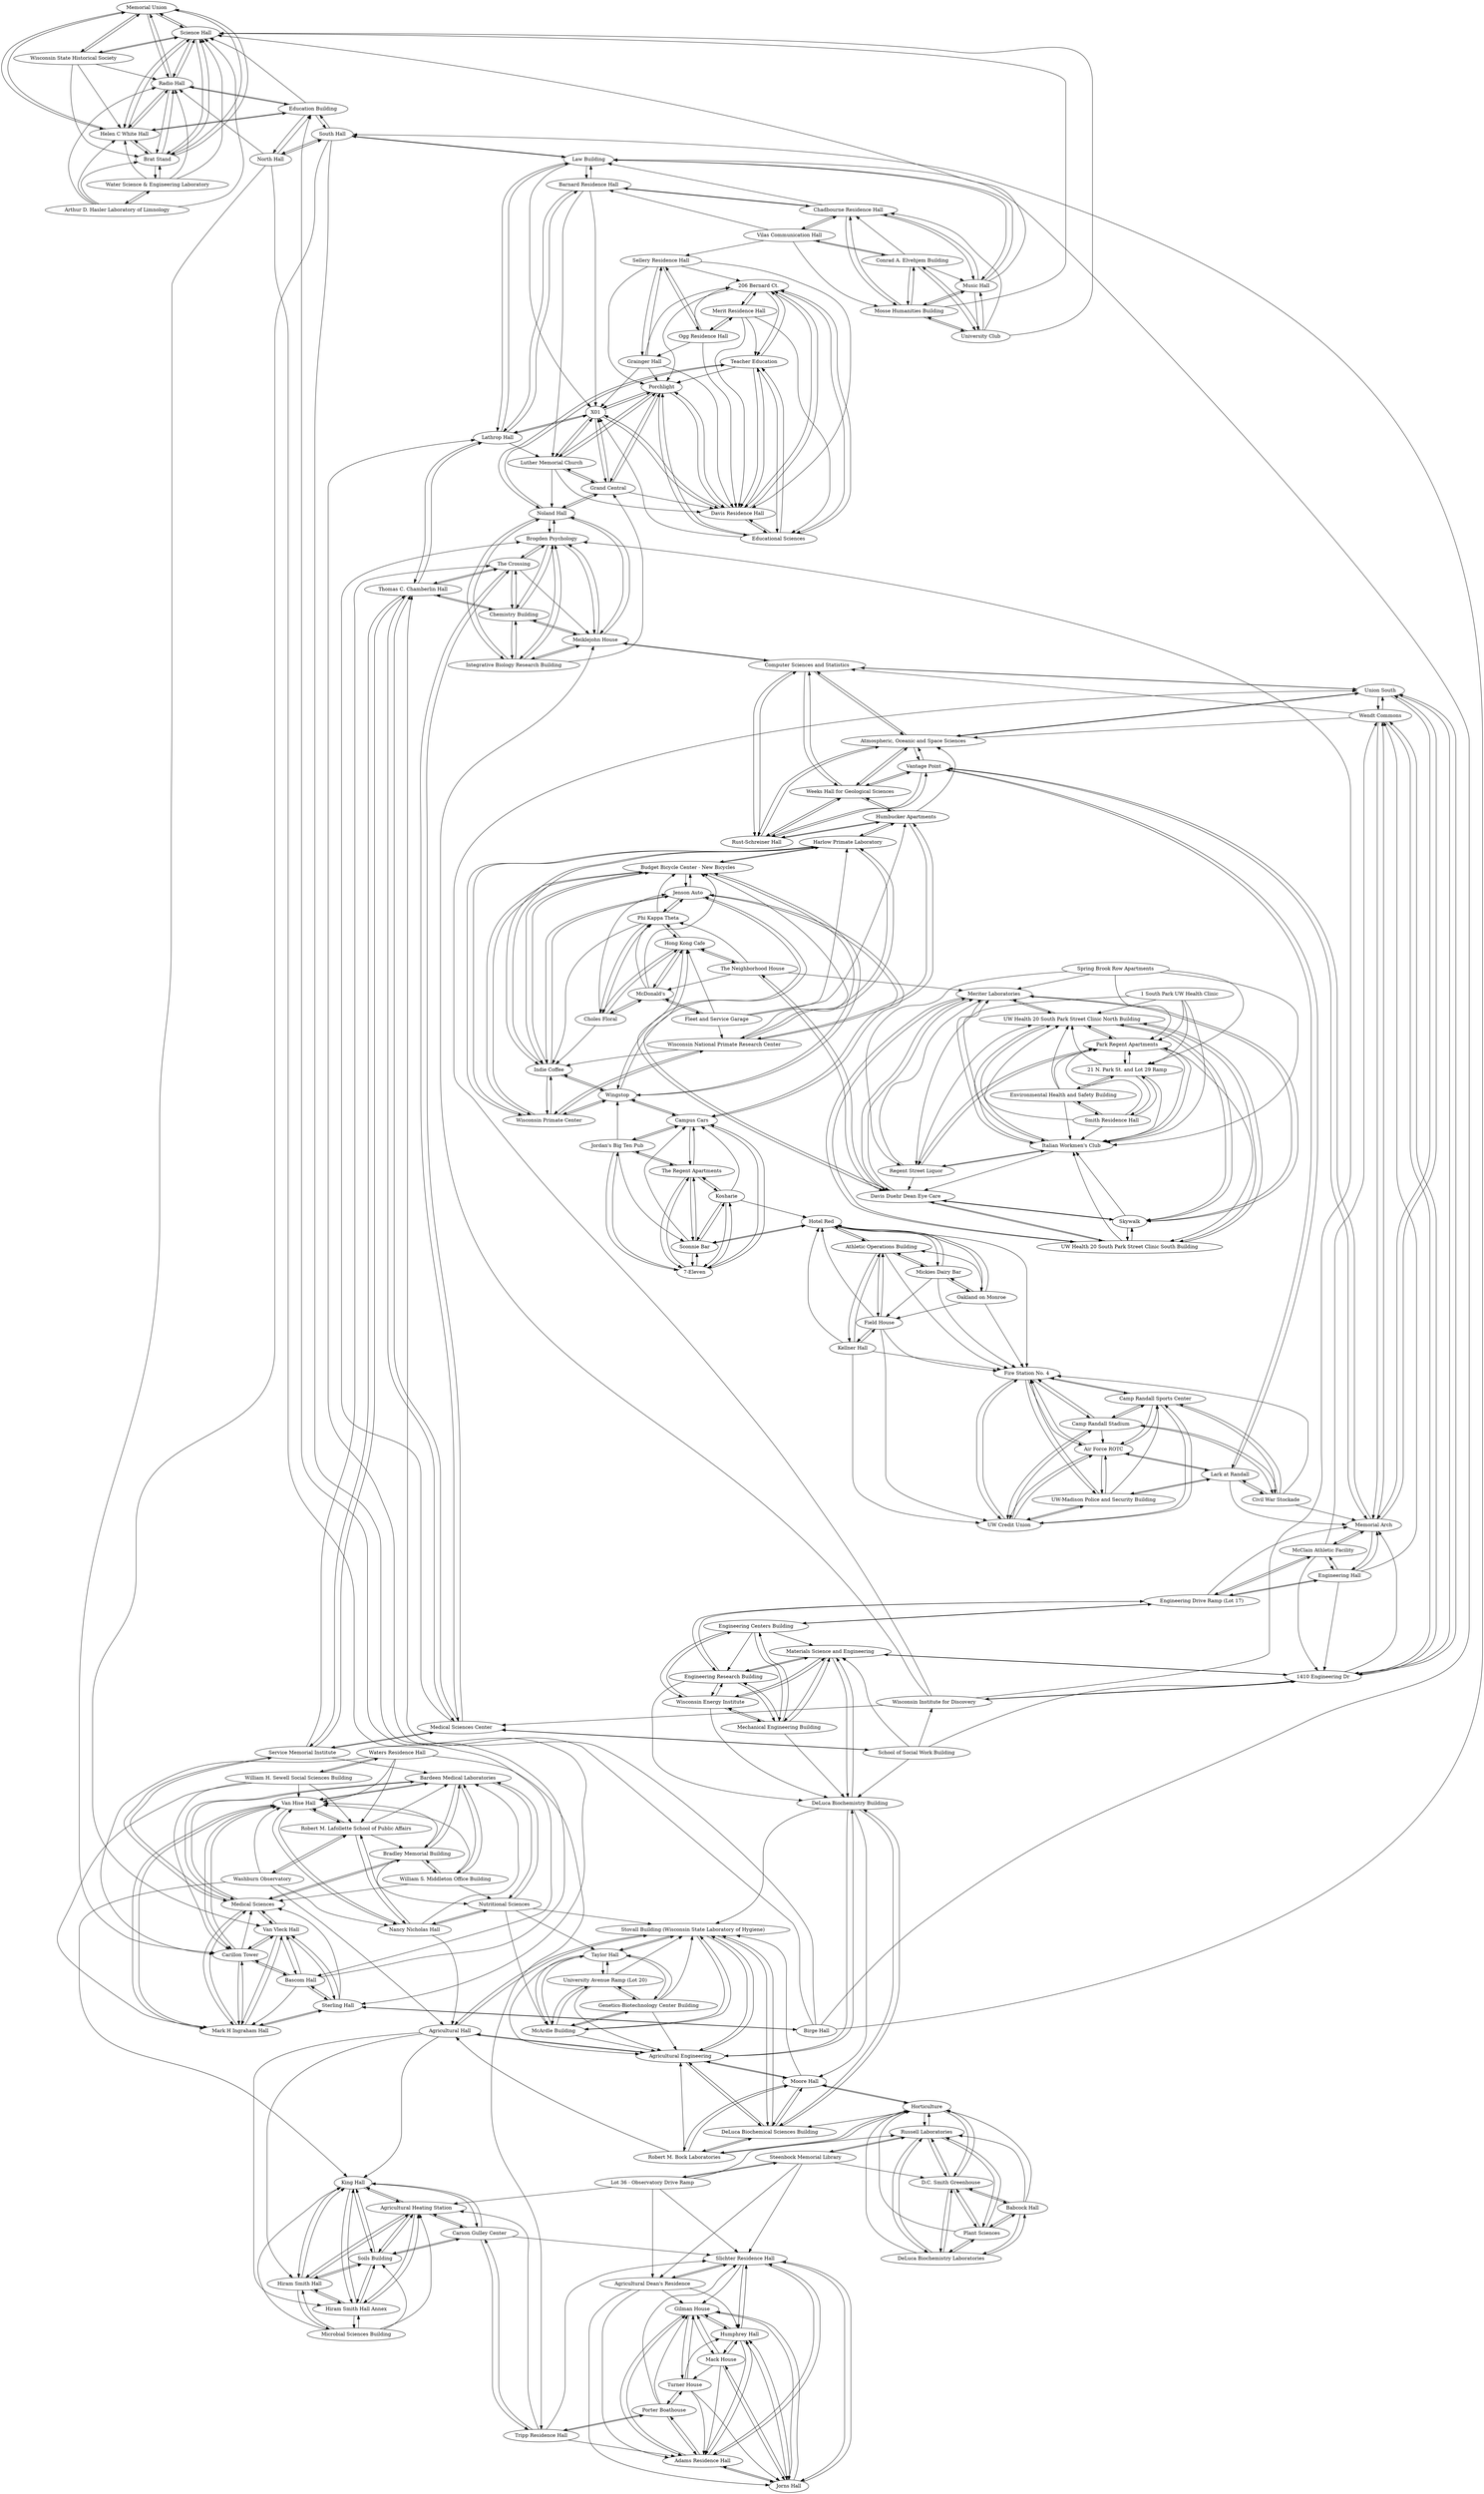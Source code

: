 digraph campus {
	"Memorial Union" -> "Science Hall" [seconds=105.8];
	"Memorial Union" -> "Brat Stand" [seconds=156.49999999999997];
	"Memorial Union" -> "Helen C White Hall" [seconds=169.70000000000002];
	"Memorial Union" -> "Radio Hall" [seconds=176.7];
	"Memorial Union" -> "Wisconsin State Historical Society" [seconds=187.3];
	"Wendt Commons" -> "Union South" [seconds=32.3];
	"Wendt Commons" -> "Memorial Arch" [seconds=112.8];
	"Wendt Commons" -> "1410 Engineering Dr" [seconds=165.80000000000004];
	"Wendt Commons" -> "Computer Sciences and Statistics" [seconds=189.1];
	"Wendt Commons" -> "Atmospheric, Oceanic and Space Sciences" [seconds=195.29999999999998];
	"Russell Laboratories" -> "D.C. Smith Greenhouse" [seconds=99.59999999999998];
	"Russell Laboratories" -> "Horticulture" [seconds=129.09999999999997];
	"Russell Laboratories" -> "Steenbock Memorial Library" [seconds=141.7];
	"Russell Laboratories" -> "DeLuca Biochemistry Laboratories" [seconds=171.29999999999995];
	"Russell Laboratories" -> "Plant Sciences" [seconds=171.29999999999995];
	"Lot 36 - Observatory Drive Ramp" -> "Steenbock Memorial Library" [seconds=113.29999999999998];
	"Lot 36 - Observatory Drive Ramp" -> "Agricultural Dean's Residence" [seconds=167.59999999999997];
	"Lot 36 - Observatory Drive Ramp" -> "Slichter Residence Hall" [seconds=184.30000000000004];
	"Lot 36 - Observatory Drive Ramp" -> "Agricultural Heating Station" [seconds=189.50000000000003];
	"Lot 36 - Observatory Drive Ramp" -> "Russell Laboratories" [seconds=204.2];
	"DeLuca Biochemistry Laboratories" -> "Plant Sciences" [seconds=0];
	"DeLuca Biochemistry Laboratories" -> "D.C. Smith Greenhouse" [seconds=71.8];
	"DeLuca Biochemistry Laboratories" -> "Babcock Hall" [seconds=106.8];
	"DeLuca Biochemistry Laboratories" -> "Horticulture" [seconds=155.09999999999997];
	"DeLuca Biochemistry Laboratories" -> "Russell Laboratories" [seconds=171.29999999999998];
	"Steenbock Memorial Library" -> "Lot 36 - Observatory Drive Ramp" [seconds=113.30000000000001];
	"Steenbock Memorial Library" -> "Russell Laboratories" [seconds=141.7];
	"Steenbock Memorial Library" -> "Agricultural Dean's Residence" [seconds=159.99999999999997];
	"Steenbock Memorial Library" -> "D.C. Smith Greenhouse" [seconds=166.50000000000003];
	"Steenbock Memorial Library" -> "Slichter Residence Hall" [seconds=176.70000000000002];
	"Science Hall" -> "Helen C White Hall" [seconds=101.80000000000001];
	"Science Hall" -> "Memorial Union" [seconds=105.8];
	"Science Hall" -> "Radio Hall" [seconds=108.80000000000001];
	"Science Hall" -> "Brat Stand" [seconds=128.8];
	"Science Hall" -> "Wisconsin State Historical Society" [seconds=145.79999999999998];
	"Radio Hall" -> "Science Hall" [seconds=108.80000000000003];
	"Radio Hall" -> "Education Building" [seconds=113.0];
	"Radio Hall" -> "Helen C White Hall" [seconds=118.0];
	"Radio Hall" -> "Brat Stand" [seconds=152.99999999999997];
	"Radio Hall" -> "Memorial Union" [seconds=176.70000000000002];
	"Van Hise Hall" -> "Robert M. Lafollette School of Public Affairs" [seconds=92.60000000000001];
	"Van Hise Hall" -> "Bardeen Medical Laboratories" [seconds=137.59999999999997];
	"Van Hise Hall" -> "Nancy Nicholas Hall" [seconds=159.99999999999997];
	"Van Hise Hall" -> "Carillon Tower" [seconds=171.9];
	"Van Hise Hall" -> "Mark H Ingraham Hall" [seconds=176.20000000000002];
	"William H. Sewell Social Sciences Building" -> "Waters Residence Hall" [seconds=169.6];
	"William H. Sewell Social Sciences Building" -> "Carillon Tower" [seconds=294.9];
	"William H. Sewell Social Sciences Building" -> "Van Hise Hall" [seconds=313.0];
	"William H. Sewell Social Sciences Building" -> "Mark H Ingraham Hall" [seconds=329.7];
	"William H. Sewell Social Sciences Building" -> "Robert M. Lafollette School of Public Affairs" [seconds=340.49999999999994];
	"Water Science & Engineering Laboratory" -> "Arthur D. Hasler Laboratory of Limnology" [seconds=78.4];
	"Water Science & Engineering Laboratory" -> "Brat Stand" [seconds=124.19999999999999];
	"Water Science & Engineering Laboratory" -> "Helen C White Hall" [seconds=197.49999999999997];
	"Water Science & Engineering Laboratory" -> "Science Hall" [seconds=208.5];
	"Water Science & Engineering Laboratory" -> "Radio Hall" [seconds=224.7];
	"Helen C White Hall" -> "Science Hall" [seconds=101.80000000000001];
	"Helen C White Hall" -> "Radio Hall" [seconds=118.0];
	"Helen C White Hall" -> "Brat Stand" [seconds=125.80000000000001];
	"Helen C White Hall" -> "Memorial Union" [seconds=169.70000000000002];
	"Helen C White Hall" -> "Education Building" [seconds=182.19999999999993];
	"Arthur D. Hasler Laboratory of Limnology" -> "Water Science & Engineering Laboratory" [seconds=78.4];
	"Arthur D. Hasler Laboratory of Limnology" -> "Brat Stand" [seconds=182.90000000000003];
	"Arthur D. Hasler Laboratory of Limnology" -> "Helen C White Hall" [seconds=275.9];
	"Arthur D. Hasler Laboratory of Limnology" -> "Science Hall" [seconds=286.9];
	"Arthur D. Hasler Laboratory of Limnology" -> "Radio Hall" [seconds=303.1];
	"Washburn Observatory" -> "Robert M. Lafollette School of Public Affairs" [seconds=115.39999999999999];
	"Washburn Observatory" -> "Agricultural Hall" [seconds=156.8];
	"Washburn Observatory" -> "Van Hise Hall" [seconds=180.60000000000002];
	"Washburn Observatory" -> "Nancy Nicholas Hall" [seconds=210.7];
	"Washburn Observatory" -> "King Hall" [seconds=211.30000000000004];
	"Waters Residence Hall" -> "William H. Sewell Social Sciences Building" [seconds=169.59999999999997];
	"Waters Residence Hall" -> "Carillon Tower" [seconds=334.6];
	"Waters Residence Hall" -> "Tripp Residence Hall" [seconds=340.9];
	"Waters Residence Hall" -> "Van Hise Hall" [seconds=352.70000000000005];
	"Waters Residence Hall" -> "Robert M. Lafollette School of Public Affairs" [seconds=363.99999999999994];
	"North Hall" -> "Education Building" [seconds=99.2];
	"North Hall" -> "Radio Hall" [seconds=190.40000000000003];
	"North Hall" -> "South Hall" [seconds=192.60000000000002];
	"North Hall" -> "Bascom Hall" [seconds=219.79999999999998];
	"North Hall" -> "Carillon Tower" [seconds=243.5];
	"Education Building" -> "North Hall" [seconds=99.19999999999999];
	"Education Building" -> "Radio Hall" [seconds=113.00000000000001];
	"Education Building" -> "Science Hall" [seconds=173.0];
	"Education Building" -> "Helen C White Hall" [seconds=182.20000000000002];
	"Education Building" -> "South Hall" [seconds=187.6];
	"Wisconsin State Historical Society" -> "Science Hall" [seconds=145.79999999999998];
	"Wisconsin State Historical Society" -> "Memorial Union" [seconds=187.3];
	"Wisconsin State Historical Society" -> "Brat Stand" [seconds=216.6];
	"Wisconsin State Historical Society" -> "Helen C White Hall" [seconds=229.80000000000004];
	"Wisconsin State Historical Society" -> "Radio Hall" [seconds=236.8];
	"Agricultural Dean's Residence" -> "Slichter Residence Hall" [seconds=86.1];
	"Agricultural Dean's Residence" -> "Humphrey Hall" [seconds=105.69999999999999];
	"Agricultural Dean's Residence" -> "Jorns Hall" [seconds=105.69999999999999];
	"Agricultural Dean's Residence" -> "Adams Residence Hall" [seconds=127.20000000000002];
	"Agricultural Dean's Residence" -> "Gilman House" [seconds=139.7];
	"Slichter Residence Hall" -> "Agricultural Dean's Residence" [seconds=86.1];
	"Slichter Residence Hall" -> "Adams Residence Hall" [seconds=89.90000000000002];
	"Slichter Residence Hall" -> "Humphrey Hall" [seconds=94.5];
	"Slichter Residence Hall" -> "Jorns Hall" [seconds=94.5];
	"Slichter Residence Hall" -> "Gilman House" [seconds=124.8];
	"Bascom Hall" -> "Carillon Tower" [seconds=103.00000000000001];
	"Bascom Hall" -> "Van Vleck Hall" [seconds=106.30000000000001];
	"Bascom Hall" -> "Sterling Hall" [seconds=204.7];
	"Bascom Hall" -> "Education Building" [seconds=214.80000000000004];
	"Bascom Hall" -> "Mark H Ingraham Hall" [seconds=217.60000000000008];
	"Mack House" -> "Gilman House" [seconds=58.3];
	"Mack House" -> "Humphrey Hall" [seconds=65.0];
	"Mack House" -> "Jorns Hall" [seconds=65.0];
	"Mack House" -> "Adams Residence Hall" [seconds=115.9];
	"Mack House" -> "Turner House" [seconds=129.4];
	"Turner House" -> "Gilman House" [seconds=71.1];
	"Turner House" -> "Adams Residence Hall" [seconds=106.8];
	"Turner House" -> "Humphrey Hall" [seconds=118.2];
	"Turner House" -> "Jorns Hall" [seconds=118.2];
	"Turner House" -> "Porter Boathouse" [seconds=120.6];
	"Gilman House" -> "Humphrey Hall" [seconds=47.099999999999994];
	"Gilman House" -> "Jorns Hall" [seconds=47.099999999999994];
	"Gilman House" -> "Mack House" [seconds=58.3];
	"Gilman House" -> "Turner House" [seconds=71.1];
	"Gilman House" -> "Adams Residence Hall" [seconds=98.0];
	"Porter Boathouse" -> "Adams Residence Hall" [seconds=47.99999999999999];
	"Porter Boathouse" -> "Turner House" [seconds=120.6];
	"Porter Boathouse" -> "Tripp Residence Hall" [seconds=129.1];
	"Porter Boathouse" -> "Gilman House" [seconds=129.7];
	"Porter Boathouse" -> "Slichter Residence Hall" [seconds=137.89999999999998];
	"Humphrey Hall" -> "Jorns Hall" [seconds=0];
	"Humphrey Hall" -> "Gilman House" [seconds=47.1];
	"Humphrey Hall" -> "Mack House" [seconds=65.0];
	"Humphrey Hall" -> "Slichter Residence Hall" [seconds=94.5];
	"Humphrey Hall" -> "Adams Residence Hall" [seconds=104.70000000000002];
	"Jorns Hall" -> "Humphrey Hall" [seconds=0];
	"Jorns Hall" -> "Gilman House" [seconds=47.1];
	"Jorns Hall" -> "Mack House" [seconds=65.0];
	"Jorns Hall" -> "Slichter Residence Hall" [seconds=94.5];
	"Jorns Hall" -> "Adams Residence Hall" [seconds=104.70000000000002];
	"Law Building" -> "South Hall" [seconds=112.80000000000001];
	"Law Building" -> "Lathrop Hall" [seconds=147.4];
	"Law Building" -> "Music Hall" [seconds=157.3];
	"Law Building" -> "X01" [seconds=174.7];
	"Law Building" -> "Barnard Residence Hall" [seconds=180.7];
	"Birge Hall" -> "Sterling Hall" [seconds=194.4];
	"Birge Hall" -> "Thomas C. Chamberlin Hall" [seconds=203.60000000000002];
	"Birge Hall" -> "Lathrop Hall" [seconds=230.3];
	"Birge Hall" -> "South Hall" [seconds=243.29999999999998];
	"Birge Hall" -> "Law Building" [seconds=245.10000000000005];
	"Van Vleck Hall" -> "Sterling Hall" [seconds=98.4];
	"Van Vleck Hall" -> "Bascom Hall" [seconds=106.3];
	"Van Vleck Hall" -> "Mark H Ingraham Hall" [seconds=115.3];
	"Van Vleck Hall" -> "Carillon Tower" [seconds=119.9];
	"Van Vleck Hall" -> "Medical Sciences" [seconds=137.5];
	"Mark H Ingraham Hall" -> "Van Vleck Hall" [seconds=115.29999999999998];
	"Mark H Ingraham Hall" -> "Medical Sciences" [seconds=130.8];
	"Mark H Ingraham Hall" -> "Sterling Hall" [seconds=133.7];
	"Mark H Ingraham Hall" -> "Carillon Tower" [seconds=154.4];
	"Mark H Ingraham Hall" -> "Van Hise Hall" [seconds=176.2];
	"Nancy Nicholas Hall" -> "Nutritional Sciences" [seconds=85.59999999999998];
	"Nancy Nicholas Hall" -> "Agricultural Hall" [seconds=127.9];
	"Nancy Nicholas Hall" -> "Bardeen Medical Laboratories" [seconds=154.89999999999998];
	"Nancy Nicholas Hall" -> "Van Hise Hall" [seconds=160.0];
	"Nancy Nicholas Hall" -> "Robert M. Lafollette School of Public Affairs" [seconds=167.4];
	"Bradley Memorial Building" -> "Bardeen Medical Laboratories" [seconds=63.10000000000001];
	"Bradley Memorial Building" -> "Nutritional Sciences" [seconds=149.6];
	"Bradley Memorial Building" -> "Medical Sciences" [seconds=153.8];
	"Bradley Memorial Building" -> "William S. Middleton Office Building" [seconds=157.60000000000002];
	"Bradley Memorial Building" -> "Van Hise Hall" [seconds=181.09999999999997];
	"Bardeen Medical Laboratories" -> "Bradley Memorial Building" [seconds=63.1];
	"Bardeen Medical Laboratories" -> "Medical Sciences" [seconds=90.70000000000002];
	"Bardeen Medical Laboratories" -> "William S. Middleton Office Building" [seconds=114.10000000000001];
	"Bardeen Medical Laboratories" -> "Nutritional Sciences" [seconds=121.7];
	"Bardeen Medical Laboratories" -> "Van Hise Hall" [seconds=137.60000000000002];
	"William S. Middleton Office Building" -> "Bardeen Medical Laboratories" [seconds=114.1];
	"William S. Middleton Office Building" -> "Bradley Memorial Building" [seconds=157.6];
	"William S. Middleton Office Building" -> "Medical Sciences" [seconds=204.8];
	"William S. Middleton Office Building" -> "Nutritional Sciences" [seconds=216.19999999999996];
	"William S. Middleton Office Building" -> "Van Hise Hall" [seconds=232.10000000000002];
	"Nutritional Sciences" -> "Nancy Nicholas Hall" [seconds=85.6];
	"Nutritional Sciences" -> "Stovall Building (Wisconsin State Laboratory of Hygiene)" [seconds=118.30000000000001];
	"Nutritional Sciences" -> "Bardeen Medical Laboratories" [seconds=121.69999999999999];
	"Nutritional Sciences" -> "Taylor Hall" [seconds=138.39999999999998];
	"Nutritional Sciences" -> "McArdle Building" [seconds=139.6];
	"Stovall Building (Wisconsin State Laboratory of Hygiene)" -> "Agricultural Engineering" [seconds=87.0];
	"Stovall Building (Wisconsin State Laboratory of Hygiene)" -> "Agricultural Hall" [seconds=90.60000000000002];
	"Stovall Building (Wisconsin State Laboratory of Hygiene)" -> "DeLuca Biochemical Sciences Building" [seconds=94.8];
	"Stovall Building (Wisconsin State Laboratory of Hygiene)" -> "Taylor Hall" [seconds=102.1];
	"Stovall Building (Wisconsin State Laboratory of Hygiene)" -> "McArdle Building" [seconds=106.00000000000001];
	"Microbial Sciences Building" -> "Hiram Smith Hall Annex" [seconds=80.80000000000001];
	"Microbial Sciences Building" -> "Hiram Smith Hall" [seconds=83.10000000000001];
	"Microbial Sciences Building" -> "Agricultural Heating Station" [seconds=119.00000000000001];
	"Microbial Sciences Building" -> "King Hall" [seconds=124.0];
	"Microbial Sciences Building" -> "Soils Building" [seconds=136.6];
	"Babcock Hall" -> "D.C. Smith Greenhouse" [seconds=85.6];
	"Babcock Hall" -> "DeLuca Biochemistry Laboratories" [seconds=106.80000000000001];
	"Babcock Hall" -> "Plant Sciences" [seconds=106.80000000000001];
	"Babcock Hall" -> "Horticulture" [seconds=182.59999999999997];
	"Babcock Hall" -> "Russell Laboratories" [seconds=185.2];
	"D.C. Smith Greenhouse" -> "DeLuca Biochemistry Laboratories" [seconds=71.8];
	"D.C. Smith Greenhouse" -> "Plant Sciences" [seconds=71.8];
	"D.C. Smith Greenhouse" -> "Babcock Hall" [seconds=85.59999999999998];
	"D.C. Smith Greenhouse" -> "Horticulture" [seconds=96.99999999999999];
	"D.C. Smith Greenhouse" -> "Russell Laboratories" [seconds=99.59999999999998];
	"Horticulture" -> "Robert M. Bock Laboratories" [seconds=74.2];
	"Horticulture" -> "Moore Hall" [seconds=82.7];
	"Horticulture" -> "D.C. Smith Greenhouse" [seconds=97.0];
	"Horticulture" -> "Russell Laboratories" [seconds=129.10000000000002];
	"Horticulture" -> "DeLuca Biochemical Sciences Building" [seconds=146.5];
	"Moore Hall" -> "Robert M. Bock Laboratories" [seconds=22.5];
	"Moore Hall" -> "DeLuca Biochemical Sciences Building" [seconds=63.8];
	"Moore Hall" -> "Horticulture" [seconds=82.69999999999999];
	"Moore Hall" -> "Agricultural Engineering" [seconds=118.89999999999999];
	"Moore Hall" -> "Stovall Building (Wisconsin State Laboratory of Hygiene)" [seconds=151.6];
	"Robert M. Bock Laboratories" -> "Moore Hall" [seconds=22.5];
	"Robert M. Bock Laboratories" -> "Horticulture" [seconds=74.19999999999999];
	"Robert M. Bock Laboratories" -> "DeLuca Biochemical Sciences Building" [seconds=86.3];
	"Robert M. Bock Laboratories" -> "Agricultural Engineering" [seconds=129.9];
	"Robert M. Bock Laboratories" -> "Agricultural Hall" [seconds=151.0];
	"Agricultural Engineering" -> "DeLuca Biochemical Sciences Building" [seconds=62.099999999999994];
	"Agricultural Engineering" -> "Stovall Building (Wisconsin State Laboratory of Hygiene)" [seconds=87.00000000000001];
	"Agricultural Engineering" -> "Agricultural Hall" [seconds=90.10000000000001];
	"Agricultural Engineering" -> "DeLuca Biochemistry Building" [seconds=103.9];
	"Agricultural Engineering" -> "Moore Hall" [seconds=118.89999999999999];
	"Hiram Smith Hall" -> "Hiram Smith Hall Annex" [seconds=40.300000000000004];
	"Hiram Smith Hall" -> "King Hall" [seconds=67.6];
	"Hiram Smith Hall" -> "Soils Building" [seconds=81.89999999999999];
	"Hiram Smith Hall" -> "Microbial Sciences Building" [seconds=83.1];
	"Hiram Smith Hall" -> "Agricultural Heating Station" [seconds=99.49999999999999];
	"Hiram Smith Hall Annex" -> "Hiram Smith Hall" [seconds=40.300000000000004];
	"Hiram Smith Hall Annex" -> "King Hall" [seconds=43.8];
	"Hiram Smith Hall Annex" -> "Soils Building" [seconds=58.099999999999994];
	"Hiram Smith Hall Annex" -> "Agricultural Heating Station" [seconds=75.69999999999999];
	"Hiram Smith Hall Annex" -> "Microbial Sciences Building" [seconds=80.8];
	"Agricultural Heating Station" -> "Soils Building" [seconds=17.599999999999998];
	"Agricultural Heating Station" -> "King Hall" [seconds=31.9];
	"Agricultural Heating Station" -> "Hiram Smith Hall Annex" [seconds=75.7];
	"Agricultural Heating Station" -> "Carson Gulley Center" [seconds=76.39999999999999];
	"Agricultural Heating Station" -> "Hiram Smith Hall" [seconds=99.5];
	"Soils Building" -> "King Hall" [seconds=14.3];
	"Soils Building" -> "Agricultural Heating Station" [seconds=17.6];
	"Soils Building" -> "Hiram Smith Hall Annex" [seconds=58.10000000000001];
	"Soils Building" -> "Hiram Smith Hall" [seconds=81.9];
	"Soils Building" -> "Carson Gulley Center" [seconds=94.00000000000001];
	"King Hall" -> "Soils Building" [seconds=14.3];
	"King Hall" -> "Agricultural Heating Station" [seconds=31.900000000000002];
	"King Hall" -> "Hiram Smith Hall Annex" [seconds=43.8];
	"King Hall" -> "Hiram Smith Hall" [seconds=67.6];
	"King Hall" -> "Carson Gulley Center" [seconds=108.3];
	"Agricultural Hall" -> "Agricultural Engineering" [seconds=90.10000000000001];
	"Agricultural Hall" -> "Stovall Building (Wisconsin State Laboratory of Hygiene)" [seconds=90.60000000000001];
	"Agricultural Hall" -> "Hiram Smith Hall Annex" [seconds=109.10000000000001];
	"Agricultural Hall" -> "Hiram Smith Hall" [seconds=111.4];
	"Agricultural Hall" -> "King Hall" [seconds=122.9];
	"Robert M. Lafollette School of Public Affairs" -> "Van Hise Hall" [seconds=92.6];
	"Robert M. Lafollette School of Public Affairs" -> "Washburn Observatory" [seconds=115.4];
	"Robert M. Lafollette School of Public Affairs" -> "Bardeen Medical Laboratories" [seconds=144.99999999999997];
	"Robert M. Lafollette School of Public Affairs" -> "Nancy Nicholas Hall" [seconds=167.4];
	"Robert M. Lafollette School of Public Affairs" -> "Bradley Memorial Building" [seconds=188.49999999999997];
	"Carson Gulley Center" -> "Agricultural Heating Station" [seconds=76.39999999999999];
	"Carson Gulley Center" -> "Soils Building" [seconds=93.99999999999999];
	"Carson Gulley Center" -> "King Hall" [seconds=108.29999999999998];
	"Carson Gulley Center" -> "Tripp Residence Hall" [seconds=115.49999999999999];
	"Carson Gulley Center" -> "Slichter Residence Hall" [seconds=132.79999999999998];
	"McArdle Building" -> "Genetics-Biotechnology Center Building" [seconds=35.1];
	"McArdle Building" -> "University Avenue Ramp (Lot 20)" [seconds=66.3];
	"McArdle Building" -> "Taylor Hall" [seconds=72.89999999999999];
	"McArdle Building" -> "Stovall Building (Wisconsin State Laboratory of Hygiene)" [seconds=106.00000000000001];
	"McArdle Building" -> "Agricultural Engineering" [seconds=134.80000000000004];
	"Taylor Hall" -> "Genetics-Biotechnology Center Building" [seconds=57.2];
	"Taylor Hall" -> "McArdle Building" [seconds=72.9];
	"Taylor Hall" -> "Stovall Building (Wisconsin State Laboratory of Hygiene)" [seconds=102.10000000000001];
	"Taylor Hall" -> "University Avenue Ramp (Lot 20)" [seconds=125.19999999999999];
	"Taylor Hall" -> "Agricultural Engineering" [seconds=130.90000000000003];
	"Genetics-Biotechnology Center Building" -> "McArdle Building" [seconds=35.099999999999994];
	"Genetics-Biotechnology Center Building" -> "Taylor Hall" [seconds=57.20000000000001];
	"Genetics-Biotechnology Center Building" -> "University Avenue Ramp (Lot 20)" [seconds=68.0];
	"Genetics-Biotechnology Center Building" -> "Stovall Building (Wisconsin State Laboratory of Hygiene)" [seconds=140.5];
	"Genetics-Biotechnology Center Building" -> "Agricultural Engineering" [seconds=169.30000000000004];
	"Service Memorial Institute" -> "Medical Sciences" [seconds=76.6];
	"Service Memorial Institute" -> "Bardeen Medical Laboratories" [seconds=167.3];
	"Service Memorial Institute" -> "Medical Sciences Center" [seconds=189.10000000000002];
	"Service Memorial Institute" -> "Thomas C. Chamberlin Hall" [seconds=194.7];
	"Service Memorial Institute" -> "The Crossing" [seconds=197.19999999999996];
	"School of Social Work Building" -> "Medical Sciences Center" [seconds=195.4];
	"School of Social Work Building" -> "Wisconsin Institute for Discovery" [seconds=233.20000000000002];
	"School of Social Work Building" -> "1410 Engineering Dr" [seconds=251.80000000000004];
	"School of Social Work Building" -> "DeLuca Biochemistry Building" [seconds=281.4];
	"School of Social Work Building" -> "Materials Science and Engineering" [seconds=340.8999999999999];
	"Medical Sciences Center" -> "Thomas C. Chamberlin Hall" [seconds=188.3];
	"Medical Sciences Center" -> "Service Memorial Institute" [seconds=189.1];
	"Medical Sciences Center" -> "The Crossing" [seconds=190.79999999999998];
	"Medical Sciences Center" -> "School of Social Work Building" [seconds=195.39999999999998];
	"Medical Sciences Center" -> "Brogden Psychology" [seconds=209.3];
	"Sterling Hall" -> "Van Vleck Hall" [seconds=98.4];
	"Sterling Hall" -> "Mark H Ingraham Hall" [seconds=133.7];
	"Sterling Hall" -> "Medical Sciences" [seconds=155.9];
	"Sterling Hall" -> "Birge Hall" [seconds=194.40000000000003];
	"Sterling Hall" -> "Bascom Hall" [seconds=204.70000000000002];
	"Thomas C. Chamberlin Hall" -> "The Crossing" [seconds=152.1];
	"Thomas C. Chamberlin Hall" -> "Medical Sciences Center" [seconds=188.30000000000004];
	"Thomas C. Chamberlin Hall" -> "Lathrop Hall" [seconds=192.3];
	"Thomas C. Chamberlin Hall" -> "Service Memorial Institute" [seconds=194.69999999999996];
	"Thomas C. Chamberlin Hall" -> "Chemistry Building" [seconds=199.10000000000002];
	"Lathrop Hall" -> "X01" [seconds=147.29999999999998];
	"Lathrop Hall" -> "Law Building" [seconds=147.4];
	"Lathrop Hall" -> "Barnard Residence Hall" [seconds=153.29999999999998];
	"Lathrop Hall" -> "Thomas C. Chamberlin Hall" [seconds=192.29999999999998];
	"Lathrop Hall" -> "Luther Memorial Church" [seconds=208.39999999999998];
	"Barnard Residence Hall" -> "Lathrop Hall" [seconds=153.29999999999998];
	"Barnard Residence Hall" -> "X01" [seconds=165.0];
	"Barnard Residence Hall" -> "Chadbourne Residence Hall" [seconds=168.2];
	"Barnard Residence Hall" -> "Law Building" [seconds=180.70000000000002];
	"Barnard Residence Hall" -> "Luther Memorial Church" [seconds=230.5];
	"Music Hall" -> "Chadbourne Residence Hall" [seconds=140.50000000000003];
	"Music Hall" -> "Law Building" [seconds=157.3];
	"Music Hall" -> "University Club" [seconds=190.6];
	"Music Hall" -> "Science Hall" [seconds=202.29999999999998];
	"Music Hall" -> "Mosse Humanities Building" [seconds=219.7];
	"Chadbourne Residence Hall" -> "Music Hall" [seconds=140.5];
	"Chadbourne Residence Hall" -> "Barnard Residence Hall" [seconds=168.2];
	"Chadbourne Residence Hall" -> "Law Building" [seconds=195.80000000000004];
	"Chadbourne Residence Hall" -> "Vilas Communication Hall" [seconds=199.0];
	"Chadbourne Residence Hall" -> "Mosse Humanities Building" [seconds=201.79999999999998];
	"South Hall" -> "Law Building" [seconds=112.80000000000001];
	"South Hall" -> "Van Vleck Hall" [seconds=159.0];
	"South Hall" -> "Education Building" [seconds=187.6];
	"South Hall" -> "North Hall" [seconds=192.59999999999997];
	"South Hall" -> "Sterling Hall" [seconds=206.29999999999998];
	"Engineering Drive Ramp (Lot 17)" -> "Engineering Research Building" [seconds=230.60000000000002];
	"Engineering Drive Ramp (Lot 17)" -> "Memorial Arch" [seconds=234.70000000000002];
	"Engineering Drive Ramp (Lot 17)" -> "Engineering Hall" [seconds=244.0];
	"Engineering Drive Ramp (Lot 17)" -> "Engineering Centers Building" [seconds=250.4];
	"Engineering Drive Ramp (Lot 17)" -> "McClain Athletic Facility" [seconds=277.9];
	"1410 Engineering Dr" -> "Wisconsin Institute for Discovery" [seconds=118.89999999999998];
	"1410 Engineering Dr" -> "Union South" [seconds=154.9];
	"1410 Engineering Dr" -> "Wendt Commons" [seconds=165.8];
	"1410 Engineering Dr" -> "Memorial Arch" [seconds=171.5];
	"1410 Engineering Dr" -> "Materials Science and Engineering" [seconds=203.19999999999996];
	"Mechanical Engineering Building" -> "Wisconsin Energy Institute" [seconds=114.29999999999998];
	"Mechanical Engineering Building" -> "Materials Science and Engineering" [seconds=116.80000000000001];
	"Mechanical Engineering Building" -> "Engineering Research Building" [seconds=120.10000000000001];
	"Mechanical Engineering Building" -> "Engineering Centers Building" [seconds=146.8];
	"Mechanical Engineering Building" -> "DeLuca Biochemistry Building" [seconds=233.6];
	"Engineering Centers Building" -> "Mechanical Engineering Building" [seconds=146.8];
	"Engineering Centers Building" -> "Wisconsin Energy Institute" [seconds=212.70000000000002];
	"Engineering Centers Building" -> "Materials Science and Engineering" [seconds=241.0];
	"Engineering Centers Building" -> "Engineering Research Building" [seconds=244.30000000000004];
	"Engineering Centers Building" -> "Engineering Drive Ramp (Lot 17)" [seconds=250.39999999999995];
	"Engineering Research Building" -> "Materials Science and Engineering" [seconds=90.7];
	"Engineering Research Building" -> "Mechanical Engineering Building" [seconds=120.10000000000001];
	"Engineering Research Building" -> "DeLuca Biochemistry Building" [seconds=207.5];
	"Engineering Research Building" -> "Wisconsin Energy Institute" [seconds=211.80000000000004];
	"Engineering Research Building" -> "Engineering Drive Ramp (Lot 17)" [seconds=230.6];
	"Engineering Hall" -> "McClain Athletic Facility" [seconds=33.9];
	"Engineering Hall" -> "Memorial Arch" [seconds=113.5];
	"Engineering Hall" -> "Wendt Commons" [seconds=211.8];
	"Engineering Hall" -> "1410 Engineering Dr" [seconds=223.79999999999998];
	"Engineering Hall" -> "Engineering Drive Ramp (Lot 17)" [seconds=244.00000000000003];
	"McClain Athletic Facility" -> "Engineering Hall" [seconds=33.9];
	"McClain Athletic Facility" -> "Memorial Arch" [seconds=147.39999999999998];
	"McClain Athletic Facility" -> "Wendt Commons" [seconds=245.7];
	"McClain Athletic Facility" -> "1410 Engineering Dr" [seconds=257.69999999999993];
	"McClain Athletic Facility" -> "Engineering Drive Ramp (Lot 17)" [seconds=277.9];
	"Camp Randall Sports Center" -> "Camp Randall Stadium" [seconds=0];
	"Camp Randall Sports Center" -> "Fire Station No. 4" [seconds=118.19999999999999];
	"Camp Randall Sports Center" -> "Civil War Stockade" [seconds=133.6];
	"Camp Randall Sports Center" -> "UW Credit Union" [seconds=168.70000000000002];
	"Camp Randall Sports Center" -> "Air Force ROTC" [seconds=191.5];
	"Materials Science and Engineering" -> "Engineering Research Building" [seconds=90.7];
	"Materials Science and Engineering" -> "Mechanical Engineering Building" [seconds=116.8];
	"Materials Science and Engineering" -> "DeLuca Biochemistry Building" [seconds=133.6];
	"Materials Science and Engineering" -> "1410 Engineering Dr" [seconds=203.2];
	"Materials Science and Engineering" -> "Wisconsin Energy Institute" [seconds=208.50000000000003];
	"Conrad A. Elvehjem Building" -> "Mosse Humanities Building" [seconds=41.2];
	"Conrad A. Elvehjem Building" -> "University Club" [seconds=71.4];
	"Conrad A. Elvehjem Building" -> "Chadbourne Residence Hall" [seconds=212.89999999999998];
	"Conrad A. Elvehjem Building" -> "Vilas Communication Hall" [seconds=250.5];
	"Conrad A. Elvehjem Building" -> "Music Hall" [seconds=260.8999999999999];
	"Merit Residence Hall" -> "206 Bernard Ct." [seconds=171.60000000000002];
	"Merit Residence Hall" -> "Ogg Residence Hall" [seconds=193.2];
	"Merit Residence Hall" -> "Davis Residence Hall" [seconds=250.2];
	"Merit Residence Hall" -> "Educational Sciences" [seconds=250.99999999999994];
	"Merit Residence Hall" -> "Teacher Education" [seconds=254.49999999999994];
	"Environmental Health and Safety Building" -> "21 N. Park St. and Lot 29 Ramp" [seconds=39.1];
	"Environmental Health and Safety Building" -> "Smith Residence Hall" [seconds=110.3];
	"Environmental Health and Safety Building" -> "Park Regent Apartments" [seconds=200.99999999999994];
	"Environmental Health and Safety Building" -> "UW Health 20 South Park Street Clinic North Building" [seconds=253.60000000000002];
	"Environmental Health and Safety Building" -> "Italian Workmen's Club" [seconds=262.6];
	"21 N. Park St. and Lot 29 Ramp" -> "Environmental Health and Safety Building" [seconds=39.1];
	"21 N. Park St. and Lot 29 Ramp" -> "Smith Residence Hall" [seconds=149.4];
	"21 N. Park St. and Lot 29 Ramp" -> "Park Regent Apartments" [seconds=161.89999999999995];
	"21 N. Park St. and Lot 29 Ramp" -> "UW Health 20 South Park Street Clinic North Building" [seconds=214.50000000000003];
	"21 N. Park St. and Lot 29 Ramp" -> "Italian Workmen's Club" [seconds=223.50000000000003];
	"1 South Park UW Health Clinic" -> "UW Health 20 South Park Street Clinic North Building" [seconds=174.89999999999998];
	"1 South Park UW Health Clinic" -> "Park Regent Apartments" [seconds=208.8];
	"1 South Park UW Health Clinic" -> "Italian Workmen's Club" [seconds=223.70000000000005];
	"1 South Park UW Health Clinic" -> "Regent Street Liquor" [seconds=223.70000000000005];
	"1 South Park UW Health Clinic" -> "21 N. Park St. and Lot 29 Ramp" [seconds=256.1];
	"Smith Residence Hall" -> "Environmental Health and Safety Building" [seconds=110.30000000000001];
	"Smith Residence Hall" -> "21 N. Park St. and Lot 29 Ramp" [seconds=149.4];
	"Smith Residence Hall" -> "Park Regent Apartments" [seconds=311.3];
	"Smith Residence Hall" -> "UW Health 20 South Park Street Clinic North Building" [seconds=363.8999999999999];
	"Smith Residence Hall" -> "Italian Workmen's Club" [seconds=372.8999999999999];
	"Hong Kong Cafe" -> "McDonald's" [seconds=86.49999999999999];
	"Hong Kong Cafe" -> "Choles Floral" [seconds=89.7];
	"Hong Kong Cafe" -> "The Neighborhood House" [seconds=109.5];
	"Hong Kong Cafe" -> "Davis Duehr Dean Eye Care" [seconds=135.89999999999998];
	"Hong Kong Cafe" -> "Phi Kappa Theta" [seconds=155.1];
	"McDonald's" -> "Hong Kong Cafe" [seconds=86.5];
	"McDonald's" -> "Choles Floral" [seconds=100.60000000000001];
	"McDonald's" -> "Fleet and Service Garage" [seconds=163.90000000000003];
	"McDonald's" -> "Phi Kappa Theta" [seconds=168.3];
	"McDonald's" -> "Budget Bicycle Center - New Bicycles" [seconds=175.70000000000002];
	"Fire Station No. 4" -> "UW Credit Union" [seconds=80.80000000000001];
	"Fire Station No. 4" -> "Air Force ROTC" [seconds=103.6];
	"Fire Station No. 4" -> "UW-Madison Police and Security Building" [seconds=118.0];
	"Fire Station No. 4" -> "Camp Randall Sports Center" [seconds=118.19999999999999];
	"Fire Station No. 4" -> "Camp Randall Stadium" [seconds=118.19999999999999];
	"UW-Madison Police and Security Building" -> "Air Force ROTC" [seconds=14.399999999999999];
	"UW-Madison Police and Security Building" -> "Fire Station No. 4" [seconds=118.0];
	"UW-Madison Police and Security Building" -> "UW Credit Union" [seconds=125.80000000000001];
	"UW-Madison Police and Security Building" -> "Lark at Randall" [seconds=143.8];
	"UW-Madison Police and Security Building" -> "Camp Randall Sports Center" [seconds=205.9];
	"Air Force ROTC" -> "UW-Madison Police and Security Building" [seconds=14.4];
	"Air Force ROTC" -> "Fire Station No. 4" [seconds=103.6];
	"Air Force ROTC" -> "UW Credit Union" [seconds=111.4];
	"Air Force ROTC" -> "Lark at Randall" [seconds=149.8];
	"Air Force ROTC" -> "Camp Randall Sports Center" [seconds=191.5];
	"Ogg Residence Hall" -> "Merit Residence Hall" [seconds=193.2];
	"Ogg Residence Hall" -> "206 Bernard Ct." [seconds=198.5];
	"Ogg Residence Hall" -> "Sellery Residence Hall" [seconds=250.79999999999998];
	"Ogg Residence Hall" -> "Davis Residence Hall" [seconds=277.1];
	"Ogg Residence Hall" -> "Grainger Hall" [seconds=308.6999999999999];
	"Integrative Biology Research Building" -> "Noland Hall" [seconds=25.200000000000003];
	"Integrative Biology Research Building" -> "Meiklejohn House" [seconds=107.49999999999999];
	"Integrative Biology Research Building" -> "Brogden Psychology" [seconds=132.9];
	"Integrative Biology Research Building" -> "Grand Central" [seconds=180.20000000000002];
	"Integrative Biology Research Building" -> "Chemistry Building" [seconds=185.49999999999994];
	"Noland Hall" -> "Integrative Biology Research Building" [seconds=25.200000000000003];
	"Noland Hall" -> "Meiklejohn House" [seconds=124.19999999999999];
	"Noland Hall" -> "Brogden Psychology" [seconds=149.6];
	"Noland Hall" -> "Grand Central" [seconds=162.9];
	"Noland Hall" -> "Teacher Education" [seconds=173.2];
	"Chemistry Building" -> "Brogden Psychology" [seconds=117.1];
	"Chemistry Building" -> "Meiklejohn House" [seconds=128.9];
	"Chemistry Building" -> "The Crossing" [seconds=132.6];
	"Chemistry Building" -> "Integrative Biology Research Building" [seconds=185.5];
	"Chemistry Building" -> "Thomas C. Chamberlin Hall" [seconds=199.1];
	"Grainger Hall" -> "Porchlight" [seconds=137.49999999999997];
	"Grainger Hall" -> "Davis Residence Hall" [seconds=164.9];
	"Grainger Hall" -> "Sellery Residence Hall" [seconds=176.70000000000002];
	"Grainger Hall" -> "X01" [seconds=180.2];
	"Grainger Hall" -> "206 Bernard Ct." [seconds=193.79999999999998];
	"Vilas Communication Hall" -> "Chadbourne Residence Hall" [seconds=198.99999999999997];
	"Vilas Communication Hall" -> "Mosse Humanities Building" [seconds=240.4];
	"Vilas Communication Hall" -> "Conrad A. Elvehjem Building" [seconds=250.5];
	"Vilas Communication Hall" -> "Barnard Residence Hall" [seconds=257.80000000000007];
	"Vilas Communication Hall" -> "Sellery Residence Hall" [seconds=272.9];
	"Brogden Psychology" -> "Meiklejohn House" [seconds=46.5];
	"Brogden Psychology" -> "Chemistry Building" [seconds=117.1];
	"Brogden Psychology" -> "Integrative Biology Research Building" [seconds=132.9];
	"Brogden Psychology" -> "Noland Hall" [seconds=149.60000000000002];
	"Brogden Psychology" -> "The Crossing" [seconds=153.39999999999998];
	"Wisconsin Institute for Discovery" -> "1410 Engineering Dr" [seconds=118.89999999999999];
	"Wisconsin Institute for Discovery" -> "Brogden Psychology" [seconds=201.29999999999998];
	"Wisconsin Institute for Discovery" -> "Union South" [seconds=204.70000000000002];
	"Wisconsin Institute for Discovery" -> "Medical Sciences Center" [seconds=209.79999999999998];
	"Wisconsin Institute for Discovery" -> "Meiklejohn House" [seconds=210.59999999999997];
	"Sellery Residence Hall" -> "Davis Residence Hall" [seconds=166.0];
	"Sellery Residence Hall" -> "Grainger Hall" [seconds=176.6999999999999];
	"Sellery Residence Hall" -> "206 Bernard Ct." [seconds=194.9];
	"Sellery Residence Hall" -> "Porchlight" [seconds=234.0];
	"Sellery Residence Hall" -> "Ogg Residence Hall" [seconds=250.8];
	"Porchlight" -> "X01" [seconds=66.39999999999999];
	"Porchlight" -> "Grand Central" [seconds=73.4];
	"Porchlight" -> "Davis Residence Hall" [seconds=89.19999999999999];
	"Porchlight" -> "Luther Memorial Church" [seconds=94.7];
	"Porchlight" -> "Educational Sciences" [seconds=126.2];
	"Teacher Education" -> "Educational Sciences" [seconds=23.299999999999997];
	"Teacher Education" -> "Porchlight" [seconds=129.7];
	"Teacher Education" -> "Davis Residence Hall" [seconds=139.7];
	"Teacher Education" -> "206 Bernard Ct." [seconds=141.29999999999998];
	"Teacher Education" -> "Noland Hall" [seconds=173.2];
	"Educational Sciences" -> "Teacher Education" [seconds=23.3];
	"Educational Sciences" -> "Porchlight" [seconds=126.20000000000002];
	"Educational Sciences" -> "Davis Residence Hall" [seconds=136.2];
	"Educational Sciences" -> "206 Bernard Ct." [seconds=137.79999999999998];
	"Educational Sciences" -> "X01" [seconds=170.20000000000002];
	"Davis Residence Hall" -> "206 Bernard Ct." [seconds=79.1];
	"Davis Residence Hall" -> "Porchlight" [seconds=89.19999999999999];
	"Davis Residence Hall" -> "X01" [seconds=133.0];
	"Davis Residence Hall" -> "Educational Sciences" [seconds=136.20000000000002];
	"Davis Residence Hall" -> "Teacher Education" [seconds=139.7];
	"Grand Central" -> "Luther Memorial Church" [seconds=28.3];
	"Grand Central" -> "Porchlight" [seconds=73.4];
	"Grand Central" -> "X01" [seconds=93.8];
	"Grand Central" -> "Davis Residence Hall" [seconds=161.29999999999998];
	"Grand Central" -> "Noland Hall" [seconds=162.89999999999998];
	"Union South" -> "Wendt Commons" [seconds=32.300000000000004];
	"Union South" -> "Memorial Arch" [seconds=145.1];
	"Union South" -> "1410 Engineering Dr" [seconds=154.90000000000003];
	"Union South" -> "Computer Sciences and Statistics" [seconds=176.0];
	"Union South" -> "Atmospheric, Oceanic and Space Sciences" [seconds=182.20000000000002];
	"Atmospheric, Oceanic and Space Sciences" -> "Rust-Schreiner Hall" [seconds=39.2];
	"Atmospheric, Oceanic and Space Sciences" -> "Weeks Hall for Geological Sciences" [seconds=63.5];
	"Atmospheric, Oceanic and Space Sciences" -> "Computer Sciences and Statistics" [seconds=127.19999999999997];
	"Atmospheric, Oceanic and Space Sciences" -> "Vantage Point" [seconds=148.5];
	"Atmospheric, Oceanic and Space Sciences" -> "Union South" [seconds=182.2];
	"Computer Sciences and Statistics" -> "Atmospheric, Oceanic and Space Sciences" [seconds=127.2];
	"Computer Sciences and Statistics" -> "Rust-Schreiner Hall" [seconds=143.0];
	"Computer Sciences and Statistics" -> "Meiklejohn House" [seconds=164.20000000000002];
	"Computer Sciences and Statistics" -> "Weeks Hall for Geological Sciences" [seconds=167.20000000000002];
	"Computer Sciences and Statistics" -> "Union South" [seconds=176.00000000000003];
	"Carillon Tower" -> "Bascom Hall" [seconds=103.0];
	"Carillon Tower" -> "Van Vleck Hall" [seconds=119.9];
	"Carillon Tower" -> "Mark H Ingraham Hall" [seconds=154.40000000000003];
	"Carillon Tower" -> "Van Hise Hall" [seconds=171.89999999999998];
	"Carillon Tower" -> "Medical Sciences" [seconds=211.9];
	"Humbucker Apartments" -> "Rust-Schreiner Hall" [seconds=164.8];
	"Humbucker Apartments" -> "Wisconsin National Primate Research Center" [seconds=165.2];
	"Humbucker Apartments" -> "Harlow Primate Laboratory" [seconds=169.1];
	"Humbucker Apartments" -> "Weeks Hall for Geological Sciences" [seconds=184.6];
	"Humbucker Apartments" -> "Atmospheric, Oceanic and Space Sciences" [seconds=204.0];
	"The Crossing" -> "Chemistry Building" [seconds=132.60000000000002];
	"The Crossing" -> "Thomas C. Chamberlin Hall" [seconds=152.10000000000002];
	"The Crossing" -> "Brogden Psychology" [seconds=153.39999999999998];
	"The Crossing" -> "Meiklejohn House" [seconds=179.10000000000002];
	"The Crossing" -> "Medical Sciences Center" [seconds=190.8];
	"UW Health 20 South Park Street Clinic North Building" -> "UW Health 20 South Park Street Clinic South Building" [seconds=85.0];
	"UW Health 20 South Park Street Clinic North Building" -> "Skywalk" [seconds=85.0];
	"UW Health 20 South Park Street Clinic North Building" -> "Park Regent Apartments" [seconds=103.7];
	"UW Health 20 South Park Street Clinic North Building" -> "Meriter Laboratories" [seconds=117.3];
	"UW Health 20 South Park Street Clinic North Building" -> "Italian Workmen's Club" [seconds=118.6];
	"Park Regent Apartments" -> "UW Health 20 South Park Street Clinic North Building" [seconds=103.70000000000002];
	"Park Regent Apartments" -> "Italian Workmen's Club" [seconds=109.9];
	"Park Regent Apartments" -> "Regent Street Liquor" [seconds=109.9];
	"Park Regent Apartments" -> "21 N. Park St. and Lot 29 Ramp" [seconds=161.89999999999998];
	"Park Regent Apartments" -> "UW Health 20 South Park Street Clinic South Building" [seconds=188.70000000000002];
	"UW Health 20 South Park Street Clinic South Building" -> "Skywalk" [seconds=0];
	"UW Health 20 South Park Street Clinic South Building" -> "Meriter Laboratories" [seconds=32.7];
	"UW Health 20 South Park Street Clinic South Building" -> "UW Health 20 South Park Street Clinic North Building" [seconds=85.0];
	"UW Health 20 South Park Street Clinic South Building" -> "Davis Duehr Dean Eye Care" [seconds=87.5];
	"UW Health 20 South Park Street Clinic South Building" -> "Italian Workmen's Club" [seconds=142.5];
	"Fleet and Service Garage" -> "McDonald's" [seconds=163.89999999999998];
	"Fleet and Service Garage" -> "Hong Kong Cafe" [seconds=179.0];
	"Fleet and Service Garage" -> "Harlow Primate Laboratory" [seconds=189.9];
	"Fleet and Service Garage" -> "Wisconsin National Primate Research Center" [seconds=215.89999999999998];
	"Fleet and Service Garage" -> "Humbucker Apartments" [seconds=220.89999999999998];
	"Harlow Primate Laboratory" -> "Wisconsin National Primate Research Center" [seconds=26.1];
	"Harlow Primate Laboratory" -> "Wisconsin Primate Center" [seconds=62.800000000000004];
	"Harlow Primate Laboratory" -> "Budget Bicycle Center - New Bicycles" [seconds=126.49999999999999];
	"Harlow Primate Laboratory" -> "Indie Coffee" [seconds=129.79999999999998];
	"Harlow Primate Laboratory" -> "Humbucker Apartments" [seconds=169.1];
	"Wisconsin Primate Center" -> "Harlow Primate Laboratory" [seconds=62.800000000000004];
	"Wisconsin Primate Center" -> "Wisconsin National Primate Research Center" [seconds=88.9];
	"Wisconsin Primate Center" -> "Budget Bicycle Center - New Bicycles" [seconds=120.3];
	"Wisconsin Primate Center" -> "Wingstop" [seconds=121.39999999999999];
	"Wisconsin Primate Center" -> "Indie Coffee" [seconds=123.60000000000001];
	"Wisconsin National Primate Research Center" -> "Harlow Primate Laboratory" [seconds=26.1];
	"Wisconsin National Primate Research Center" -> "Wisconsin Primate Center" [seconds=88.9];
	"Wisconsin National Primate Research Center" -> "Budget Bicycle Center - New Bicycles" [seconds=152.6];
	"Wisconsin National Primate Research Center" -> "Indie Coffee" [seconds=155.9];
	"Wisconsin National Primate Research Center" -> "Humbucker Apartments" [seconds=165.2];
	"Medical Sciences" -> "Service Memorial Institute" [seconds=76.6];
	"Medical Sciences" -> "Bardeen Medical Laboratories" [seconds=90.7];
	"Medical Sciences" -> "Mark H Ingraham Hall" [seconds=130.8];
	"Medical Sciences" -> "Van Vleck Hall" [seconds=137.5];
	"Medical Sciences" -> "Bradley Memorial Building" [seconds=153.8];
	"Rust-Schreiner Hall" -> "Atmospheric, Oceanic and Space Sciences" [seconds=39.2];
	"Rust-Schreiner Hall" -> "Weeks Hall for Geological Sciences" [seconds=67.9];
	"Rust-Schreiner Hall" -> "Computer Sciences and Statistics" [seconds=143.0];
	"Rust-Schreiner Hall" -> "Vantage Point" [seconds=153.10000000000002];
	"Rust-Schreiner Hall" -> "Humbucker Apartments" [seconds=164.79999999999998];
	"Meiklejohn House" -> "Brogden Psychology" [seconds=46.5];
	"Meiklejohn House" -> "Integrative Biology Research Building" [seconds=107.5];
	"Meiklejohn House" -> "Noland Hall" [seconds=124.20000000000002];
	"Meiklejohn House" -> "Chemistry Building" [seconds=128.9];
	"Meiklejohn House" -> "Computer Sciences and Statistics" [seconds=164.20000000000002];
	"DeLuca Biochemical Sciences Building" -> "Agricultural Engineering" [seconds=62.1];
	"DeLuca Biochemical Sciences Building" -> "Moore Hall" [seconds=63.800000000000004];
	"DeLuca Biochemical Sciences Building" -> "Robert M. Bock Laboratories" [seconds=86.30000000000001];
	"DeLuca Biochemical Sciences Building" -> "Stovall Building (Wisconsin State Laboratory of Hygiene)" [seconds=94.80000000000001];
	"DeLuca Biochemical Sciences Building" -> "DeLuca Biochemistry Building" [seconds=100.4];
	"Plant Sciences" -> "DeLuca Biochemistry Laboratories" [seconds=0];
	"Plant Sciences" -> "D.C. Smith Greenhouse" [seconds=71.8];
	"Plant Sciences" -> "Babcock Hall" [seconds=106.8];
	"Plant Sciences" -> "Horticulture" [seconds=155.09999999999997];
	"Plant Sciences" -> "Russell Laboratories" [seconds=171.29999999999998];
	"Adams Residence Hall" -> "Porter Boathouse" [seconds=48.00000000000001];
	"Adams Residence Hall" -> "Slichter Residence Hall" [seconds=89.89999999999999];
	"Adams Residence Hall" -> "Gilman House" [seconds=98.0];
	"Adams Residence Hall" -> "Humphrey Hall" [seconds=104.7];
	"Adams Residence Hall" -> "Jorns Hall" [seconds=104.7];
	"Tripp Residence Hall" -> "Carson Gulley Center" [seconds=115.50000000000001];
	"Tripp Residence Hall" -> "Adams Residence Hall" [seconds=128.80000000000004];
	"Tripp Residence Hall" -> "Porter Boathouse" [seconds=129.1];
	"Tripp Residence Hall" -> "Slichter Residence Hall" [seconds=145.2];
	"Tripp Residence Hall" -> "Agricultural Heating Station" [seconds=168.10000000000005];
	"206 Bernard Ct." -> "Davis Residence Hall" [seconds=79.1];
	"206 Bernard Ct." -> "Educational Sciences" [seconds=137.79999999999998];
	"206 Bernard Ct." -> "Teacher Education" [seconds=141.29999999999998];
	"206 Bernard Ct." -> "Porchlight" [seconds=167.5];
	"206 Bernard Ct." -> "Merit Residence Hall" [seconds=171.6];
	"University Club" -> "Conrad A. Elvehjem Building" [seconds=71.4];
	"University Club" -> "Mosse Humanities Building" [seconds=83.2];
	"University Club" -> "Music Hall" [seconds=190.6];
	"University Club" -> "Science Hall" [seconds=196.79999999999998];
	"University Club" -> "Chadbourne Residence Hall" [seconds=226.5];
	"University Avenue Ramp (Lot 20)" -> "McArdle Building" [seconds=66.3];
	"University Avenue Ramp (Lot 20)" -> "Genetics-Biotechnology Center Building" [seconds=68.0];
	"University Avenue Ramp (Lot 20)" -> "Taylor Hall" [seconds=125.2];
	"University Avenue Ramp (Lot 20)" -> "Stovall Building (Wisconsin State Laboratory of Hygiene)" [seconds=172.29999999999998];
	"University Avenue Ramp (Lot 20)" -> "Agricultural Engineering" [seconds=201.10000000000002];
	"Athletic Operations Building" -> "Field House" [seconds=148.5];
	"Athletic Operations Building" -> "Kellner Hall" [seconds=148.5];
	"Athletic Operations Building" -> "Hotel Red" [seconds=171.0];
	"Athletic Operations Building" -> "Fire Station No. 4" [seconds=192.20000000000002];
	"Athletic Operations Building" -> "Mickies Dairy Bar" [seconds=201.99999999999994];
	"Field House" -> "Kellner Hall" [seconds=0];
	"Field House" -> "Fire Station No. 4" [seconds=136.9];
	"Field House" -> "Athletic Operations Building" [seconds=148.5];
	"Field House" -> "Hotel Red" [seconds=186.3];
	"Field House" -> "UW Credit Union" [seconds=202.50000000000003];
	"Kellner Hall" -> "Field House" [seconds=0];
	"Kellner Hall" -> "Fire Station No. 4" [seconds=136.9];
	"Kellner Hall" -> "Athletic Operations Building" [seconds=148.5];
	"Kellner Hall" -> "Hotel Red" [seconds=186.3];
	"Kellner Hall" -> "UW Credit Union" [seconds=202.50000000000003];
	"Meriter Laboratories" -> "UW Health 20 South Park Street Clinic South Building" [seconds=32.7];
	"Meriter Laboratories" -> "Skywalk" [seconds=32.7];
	"Meriter Laboratories" -> "Davis Duehr Dean Eye Care" [seconds=54.8];
	"Meriter Laboratories" -> "UW Health 20 South Park Street Clinic North Building" [seconds=117.3];
	"Meriter Laboratories" -> "Italian Workmen's Club" [seconds=125.5];
	"Wisconsin Energy Institute" -> "Mechanical Engineering Building" [seconds=114.3];
	"Wisconsin Energy Institute" -> "Materials Science and Engineering" [seconds=208.5];
	"Wisconsin Energy Institute" -> "Engineering Research Building" [seconds=211.80000000000004];
	"Wisconsin Energy Institute" -> "Engineering Centers Building" [seconds=212.70000000000005];
	"Wisconsin Energy Institute" -> "DeLuca Biochemistry Building" [seconds=293.90000000000003];
	"Wingstop" -> "Budget Bicycle Center - New Bicycles" [seconds=42.8];
	"Wingstop" -> "Jenson Auto" [seconds=45.8];
	"Wingstop" -> "Indie Coffee" [seconds=55.3];
	"Wingstop" -> "Wisconsin Primate Center" [seconds=121.40000000000002];
	"Wingstop" -> "Campus Cars" [seconds=124.3];
	"7-Eleven" -> "Campus Cars" [seconds=89.4];
	"7-Eleven" -> "Sconnie Bar" [seconds=89.6];
	"7-Eleven" -> "The Regent Apartments" [seconds=101.0];
	"7-Eleven" -> "Kosharie" [seconds=104.8];
	"7-Eleven" -> "Jordan's Big Ten Pub" [seconds=137.00000000000003];
	"Spring Brook Row Apartments" -> "Italian Workmen's Club" [seconds=230.1];
	"Spring Brook Row Apartments" -> "Regent Street Liquor" [seconds=230.1];
	"Spring Brook Row Apartments" -> "Park Regent Apartments" [seconds=232.10000000000002];
	"Spring Brook Row Apartments" -> "Meriter Laboratories" [seconds=268.09999999999997];
	"Spring Brook Row Apartments" -> "21 N. Park St. and Lot 29 Ramp" [seconds=284.29999999999995];
	"The Regent Apartments" -> "Sconnie Bar" [seconds=11.4];
	"The Regent Apartments" -> "Kosharie" [seconds=26.6];
	"The Regent Apartments" -> "7-Eleven" [seconds=100.99999999999999];
	"The Regent Apartments" -> "Campus Cars" [seconds=148.7];
	"The Regent Apartments" -> "Jordan's Big Ten Pub" [seconds=180.20000000000002];
	"Lark at Randall" -> "UW-Madison Police and Security Building" [seconds=143.80000000000004];
	"Lark at Randall" -> "Air Force ROTC" [seconds=149.8];
	"Lark at Randall" -> "Vantage Point" [seconds=153.8];
	"Lark at Randall" -> "Memorial Arch" [seconds=173.6];
	"Lark at Randall" -> "Civil War Stockade" [seconds=177.19999999999996];
	"Mickies Dairy Bar" -> "Oakland on Monroe" [seconds=38.5];
	"Mickies Dairy Bar" -> "Hotel Red" [seconds=48.3];
	"Mickies Dairy Bar" -> "Fire Station No. 4" [seconds=190.29999999999998];
	"Mickies Dairy Bar" -> "Athletic Operations Building" [seconds=202.00000000000003];
	"Mickies Dairy Bar" -> "Field House" [seconds=217.29999999999998];
	"UW Credit Union" -> "Fire Station No. 4" [seconds=80.79999999999998];
	"UW Credit Union" -> "Air Force ROTC" [seconds=111.4];
	"UW Credit Union" -> "UW-Madison Police and Security Building" [seconds=125.80000000000001];
	"UW Credit Union" -> "Camp Randall Sports Center" [seconds=168.7];
	"UW Credit Union" -> "Camp Randall Stadium" [seconds=168.7];
	"Vantage Point" -> "Atmospheric, Oceanic and Space Sciences" [seconds=148.5];
	"Vantage Point" -> "Rust-Schreiner Hall" [seconds=153.10000000000002];
	"Vantage Point" -> "Lark at Randall" [seconds=153.8];
	"Vantage Point" -> "Memorial Arch" [seconds=164.39999999999998];
	"Vantage Point" -> "Weeks Hall for Geological Sciences" [seconds=177.4];
	"Jordan's Big Ten Pub" -> "7-Eleven" [seconds=137.00000000000003];
	"Jordan's Big Ten Pub" -> "Campus Cars" [seconds=141.9];
	"Jordan's Big Ten Pub" -> "The Regent Apartments" [seconds=180.2];
	"Jordan's Big Ten Pub" -> "Sconnie Bar" [seconds=191.6];
	"Jordan's Big Ten Pub" -> "Wingstop" [seconds=198.8];
	"Italian Workmen's Club" -> "Regent Street Liquor" [seconds=0];
	"Italian Workmen's Club" -> "Park Regent Apartments" [seconds=109.89999999999999];
	"Italian Workmen's Club" -> "UW Health 20 South Park Street Clinic North Building" [seconds=118.60000000000002];
	"Italian Workmen's Club" -> "Meriter Laboratories" [seconds=125.5];
	"Italian Workmen's Club" -> "Davis Duehr Dean Eye Care" [seconds=141.9];
	"Regent Street Liquor" -> "Italian Workmen's Club" [seconds=0];
	"Regent Street Liquor" -> "Park Regent Apartments" [seconds=109.89999999999999];
	"Regent Street Liquor" -> "UW Health 20 South Park Street Clinic North Building" [seconds=118.60000000000002];
	"Regent Street Liquor" -> "Meriter Laboratories" [seconds=125.5];
	"Regent Street Liquor" -> "Davis Duehr Dean Eye Care" [seconds=141.9];
	"Skywalk" -> "UW Health 20 South Park Street Clinic South Building" [seconds=0];
	"Skywalk" -> "Meriter Laboratories" [seconds=32.7];
	"Skywalk" -> "UW Health 20 South Park Street Clinic North Building" [seconds=85.0];
	"Skywalk" -> "Davis Duehr Dean Eye Care" [seconds=87.5];
	"Skywalk" -> "Italian Workmen's Club" [seconds=142.5];
	"Choles Floral" -> "Hong Kong Cafe" [seconds=89.7];
	"Choles Floral" -> "McDonald's" [seconds=100.6];
	"Choles Floral" -> "Phi Kappa Theta" [seconds=115.1];
	"Choles Floral" -> "Indie Coffee" [seconds=142.0];
	"Choles Floral" -> "Jenson Auto" [seconds=152.3];
	"The Neighborhood House" -> "Hong Kong Cafe" [seconds=109.5];
	"The Neighborhood House" -> "Davis Duehr Dean Eye Care" [seconds=119.4];
	"The Neighborhood House" -> "Meriter Laboratories" [seconds=169.4];
	"The Neighborhood House" -> "Phi Kappa Theta" [seconds=177.29999999999998];
	"The Neighborhood House" -> "McDonald's" [seconds=194.99999999999997];
	"Davis Duehr Dean Eye Care" -> "Meriter Laboratories" [seconds=54.8];
	"Davis Duehr Dean Eye Care" -> "UW Health 20 South Park Street Clinic South Building" [seconds=87.5];
	"Davis Duehr Dean Eye Care" -> "Skywalk" [seconds=87.5];
	"Davis Duehr Dean Eye Care" -> "The Neighborhood House" [seconds=119.4];
	"Davis Duehr Dean Eye Care" -> "Hong Kong Cafe" [seconds=135.9];
	"Indie Coffee" -> "Budget Bicycle Center - New Bicycles" [seconds=12.5];
	"Indie Coffee" -> "Wingstop" [seconds=55.3];
	"Indie Coffee" -> "Jenson Auto" [seconds=85.7];
	"Indie Coffee" -> "Wisconsin Primate Center" [seconds=123.60000000000001];
	"Indie Coffee" -> "Harlow Primate Laboratory" [seconds=129.8];
	"Campus Cars" -> "7-Eleven" [seconds=89.4];
	"Campus Cars" -> "Wingstop" [seconds=124.29999999999998];
	"Campus Cars" -> "Jenson Auto" [seconds=137.5];
	"Campus Cars" -> "Jordan's Big Ten Pub" [seconds=141.9];
	"Campus Cars" -> "The Regent Apartments" [seconds=148.7];
	"Budget Bicycle Center - New Bicycles" -> "Indie Coffee" [seconds=12.5];
	"Budget Bicycle Center - New Bicycles" -> "Wingstop" [seconds=42.8];
	"Budget Bicycle Center - New Bicycles" -> "Jenson Auto" [seconds=88.6];
	"Budget Bicycle Center - New Bicycles" -> "Wisconsin Primate Center" [seconds=120.3];
	"Budget Bicycle Center - New Bicycles" -> "Harlow Primate Laboratory" [seconds=126.5];
	"Hotel Red" -> "Mickies Dairy Bar" [seconds=48.3];
	"Hotel Red" -> "Oakland on Monroe" [seconds=86.8];
	"Hotel Red" -> "Fire Station No. 4" [seconds=141.99999999999997];
	"Hotel Red" -> "Athletic Operations Building" [seconds=171.0];
	"Hotel Red" -> "Sconnie Bar" [seconds=180.7];
	"X01" -> "Luther Memorial Church" [seconds=65.5];
	"X01" -> "Porchlight" [seconds=66.4];
	"X01" -> "Grand Central" [seconds=93.8];
	"X01" -> "Davis Residence Hall" [seconds=133.0];
	"X01" -> "Lathrop Hall" [seconds=147.29999999999998];
	"Sconnie Bar" -> "The Regent Apartments" [seconds=11.4];
	"Sconnie Bar" -> "Kosharie" [seconds=15.2];
	"Sconnie Bar" -> "7-Eleven" [seconds=89.59999999999998];
	"Sconnie Bar" -> "Campus Cars" [seconds=149.39999999999998];
	"Sconnie Bar" -> "Hotel Red" [seconds=180.7];
	"Memorial Arch" -> "Wendt Commons" [seconds=112.80000000000003];
	"Memorial Arch" -> "Engineering Hall" [seconds=113.49999999999999];
	"Memorial Arch" -> "Union South" [seconds=145.10000000000002];
	"Memorial Arch" -> "McClain Athletic Facility" [seconds=147.39999999999998];
	"Memorial Arch" -> "Vantage Point" [seconds=164.4];
	"Phi Kappa Theta" -> "Choles Floral" [seconds=115.10000000000001];
	"Phi Kappa Theta" -> "Indie Coffee" [seconds=134.5];
	"Phi Kappa Theta" -> "Jenson Auto" [seconds=144.8];
	"Phi Kappa Theta" -> "Budget Bicycle Center - New Bicycles" [seconds=146.39999999999998];
	"Phi Kappa Theta" -> "Hong Kong Cafe" [seconds=155.1];
	"DeLuca Biochemistry Building" -> "DeLuca Biochemical Sciences Building" [seconds=100.4];
	"DeLuca Biochemistry Building" -> "Agricultural Engineering" [seconds=103.90000000000002];
	"DeLuca Biochemistry Building" -> "Stovall Building (Wisconsin State Laboratory of Hygiene)" [seconds=125.30000000000001];
	"DeLuca Biochemistry Building" -> "Materials Science and Engineering" [seconds=133.6];
	"DeLuca Biochemistry Building" -> "Moore Hall" [seconds=157.20000000000002];
	"Luther Memorial Church" -> "Grand Central" [seconds=28.3];
	"Luther Memorial Church" -> "X01" [seconds=65.5];
	"Luther Memorial Church" -> "Porchlight" [seconds=94.7];
	"Luther Memorial Church" -> "Davis Residence Hall" [seconds=182.6];
	"Luther Memorial Church" -> "Noland Hall" [seconds=183.50000000000003];
	"Jenson Auto" -> "Wingstop" [seconds=45.8];
	"Jenson Auto" -> "Indie Coffee" [seconds=85.69999999999999];
	"Jenson Auto" -> "Budget Bicycle Center - New Bicycles" [seconds=88.6];
	"Jenson Auto" -> "Campus Cars" [seconds=137.5];
	"Jenson Auto" -> "Phi Kappa Theta" [seconds=144.8];
	"Brat Stand" -> "Water Science & Engineering Laboratory" [seconds=124.19999999999999];
	"Brat Stand" -> "Helen C White Hall" [seconds=125.8];
	"Brat Stand" -> "Science Hall" [seconds=128.79999999999998];
	"Brat Stand" -> "Radio Hall" [seconds=153.0];
	"Brat Stand" -> "Memorial Union" [seconds=156.50000000000003];
	"Oakland on Monroe" -> "Mickies Dairy Bar" [seconds=38.5];
	"Oakland on Monroe" -> "Hotel Red" [seconds=86.8];
	"Oakland on Monroe" -> "Fire Station No. 4" [seconds=228.79999999999998];
	"Oakland on Monroe" -> "Athletic Operations Building" [seconds=239.20000000000005];
	"Oakland on Monroe" -> "Field House" [seconds=254.5];
	"Kosharie" -> "Sconnie Bar" [seconds=15.2];
	"Kosharie" -> "The Regent Apartments" [seconds=26.6];
	"Kosharie" -> "7-Eleven" [seconds=104.79999999999998];
	"Kosharie" -> "Campus Cars" [seconds=164.6];
	"Kosharie" -> "Hotel Red" [seconds=195.90000000000003];
	"Civil War Stockade" -> "Camp Randall Sports Center" [seconds=133.6];
	"Civil War Stockade" -> "Camp Randall Stadium" [seconds=133.6];
	"Civil War Stockade" -> "Fire Station No. 4" [seconds=158.60000000000002];
	"Civil War Stockade" -> "Lark at Randall" [seconds=177.2];
	"Civil War Stockade" -> "Memorial Arch" [seconds=181.79999999999995];
	"Camp Randall Stadium" -> "Camp Randall Sports Center" [seconds=0];
	"Camp Randall Stadium" -> "Fire Station No. 4" [seconds=118.19999999999999];
	"Camp Randall Stadium" -> "Civil War Stockade" [seconds=133.6];
	"Camp Randall Stadium" -> "UW Credit Union" [seconds=168.70000000000002];
	"Camp Randall Stadium" -> "Air Force ROTC" [seconds=191.5];
	"Weeks Hall for Geological Sciences" -> "Atmospheric, Oceanic and Space Sciences" [seconds=63.5];
	"Weeks Hall for Geological Sciences" -> "Rust-Schreiner Hall" [seconds=67.9];
	"Weeks Hall for Geological Sciences" -> "Computer Sciences and Statistics" [seconds=167.20000000000002];
	"Weeks Hall for Geological Sciences" -> "Vantage Point" [seconds=177.40000000000003];
	"Weeks Hall for Geological Sciences" -> "Humbucker Apartments" [seconds=184.6];
	"Mosse Humanities Building" -> "Conrad A. Elvehjem Building" [seconds=41.2];
	"Mosse Humanities Building" -> "University Club" [seconds=83.2];
	"Mosse Humanities Building" -> "Chadbourne Residence Hall" [seconds=201.79999999999998];
	"Mosse Humanities Building" -> "Music Hall" [seconds=219.7];
	"Mosse Humanities Building" -> "Science Hall" [seconds=225.9];
}
